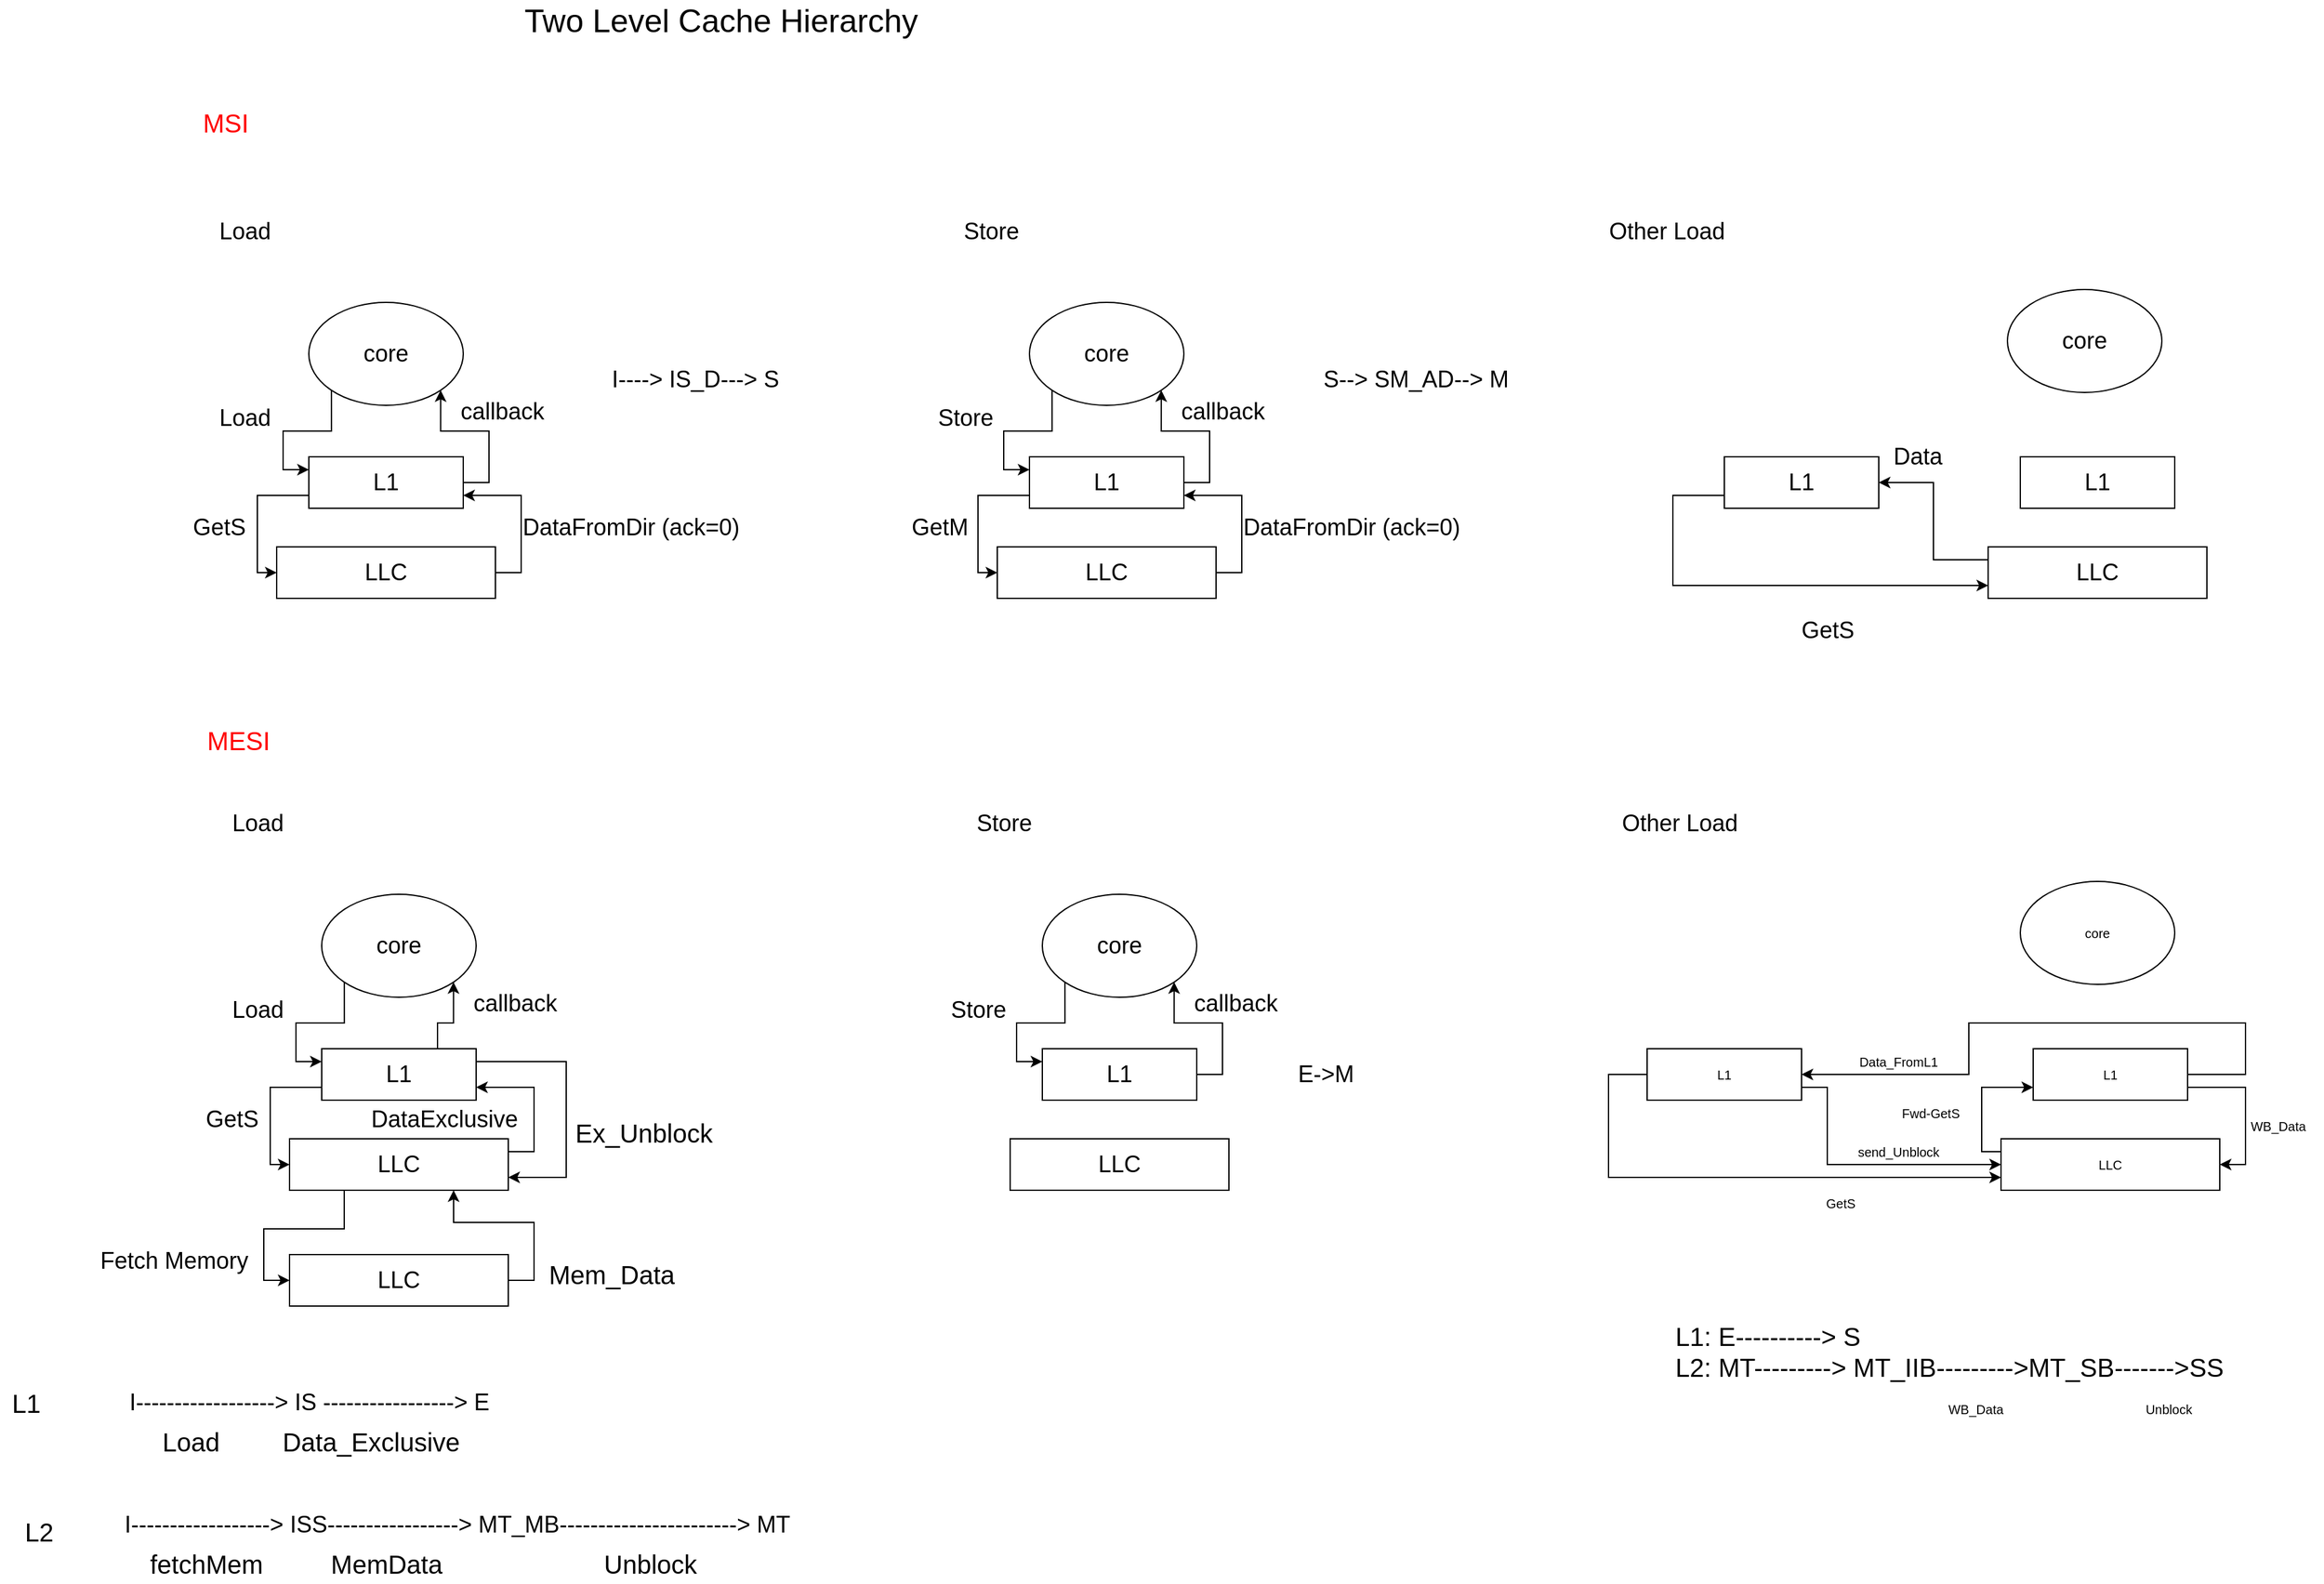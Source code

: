 <mxfile version="15.7.4" type="github">
  <diagram id="6G9HCoJTXRIu4c-0Yo63" name="Page-1">
    <mxGraphModel dx="2191" dy="1912" grid="1" gridSize="10" guides="1" tooltips="1" connect="1" arrows="1" fold="1" page="1" pageScale="1" pageWidth="827" pageHeight="1169" math="0" shadow="0">
      <root>
        <mxCell id="0" />
        <mxCell id="1" parent="0" />
        <mxCell id="-TqONQY60ksFpiLHSI3q-1" value="&lt;font style=&quot;font-size: 20px&quot; color=&quot;#ff0000&quot;&gt;MSI&lt;/font&gt;" style="text;html=1;align=center;verticalAlign=middle;resizable=0;points=[];autosize=1;strokeColor=none;fillColor=none;" vertex="1" parent="1">
          <mxGeometry x="-250" y="80" width="50" height="20" as="geometry" />
        </mxCell>
        <mxCell id="-TqONQY60ksFpiLHSI3q-2" value="&lt;font style=&quot;font-size: 25px&quot;&gt;Two Level Cache Hierarchy&lt;/font&gt;" style="text;html=1;align=center;verticalAlign=middle;resizable=0;points=[];autosize=1;strokeColor=none;fillColor=none;" vertex="1" parent="1">
          <mxGeometry width="320" height="20" as="geometry" />
        </mxCell>
        <mxCell id="-TqONQY60ksFpiLHSI3q-8" style="edgeStyle=orthogonalEdgeStyle;rounded=0;orthogonalLoop=1;jettySize=auto;html=1;exitX=0;exitY=0.75;exitDx=0;exitDy=0;entryX=0;entryY=0.5;entryDx=0;entryDy=0;fontSize=18;" edge="1" parent="1" source="-TqONQY60ksFpiLHSI3q-3" target="-TqONQY60ksFpiLHSI3q-5">
          <mxGeometry relative="1" as="geometry">
            <Array as="points">
              <mxPoint x="-200" y="380" />
              <mxPoint x="-200" y="440" />
            </Array>
          </mxGeometry>
        </mxCell>
        <mxCell id="-TqONQY60ksFpiLHSI3q-12" style="edgeStyle=orthogonalEdgeStyle;rounded=0;orthogonalLoop=1;jettySize=auto;html=1;exitX=1;exitY=0.5;exitDx=0;exitDy=0;entryX=1;entryY=1;entryDx=0;entryDy=0;fontSize=18;" edge="1" parent="1" source="-TqONQY60ksFpiLHSI3q-3" target="-TqONQY60ksFpiLHSI3q-4">
          <mxGeometry relative="1" as="geometry" />
        </mxCell>
        <mxCell id="-TqONQY60ksFpiLHSI3q-3" value="L1" style="rounded=0;whiteSpace=wrap;html=1;fontSize=18;" vertex="1" parent="1">
          <mxGeometry x="-160" y="350" width="120" height="40" as="geometry" />
        </mxCell>
        <mxCell id="-TqONQY60ksFpiLHSI3q-6" style="edgeStyle=orthogonalEdgeStyle;rounded=0;orthogonalLoop=1;jettySize=auto;html=1;exitX=0;exitY=1;exitDx=0;exitDy=0;entryX=0;entryY=0.25;entryDx=0;entryDy=0;fontSize=18;" edge="1" parent="1" source="-TqONQY60ksFpiLHSI3q-4" target="-TqONQY60ksFpiLHSI3q-3">
          <mxGeometry relative="1" as="geometry" />
        </mxCell>
        <mxCell id="-TqONQY60ksFpiLHSI3q-4" value="core" style="ellipse;whiteSpace=wrap;html=1;fontSize=18;" vertex="1" parent="1">
          <mxGeometry x="-160" y="230" width="120" height="80" as="geometry" />
        </mxCell>
        <mxCell id="-TqONQY60ksFpiLHSI3q-10" style="edgeStyle=orthogonalEdgeStyle;rounded=0;orthogonalLoop=1;jettySize=auto;html=1;exitX=1;exitY=0.5;exitDx=0;exitDy=0;entryX=1;entryY=0.75;entryDx=0;entryDy=0;fontSize=18;" edge="1" parent="1" source="-TqONQY60ksFpiLHSI3q-5" target="-TqONQY60ksFpiLHSI3q-3">
          <mxGeometry relative="1" as="geometry" />
        </mxCell>
        <mxCell id="-TqONQY60ksFpiLHSI3q-5" value="LLC" style="rounded=0;whiteSpace=wrap;html=1;fontSize=18;" vertex="1" parent="1">
          <mxGeometry x="-185" y="420" width="170" height="40" as="geometry" />
        </mxCell>
        <mxCell id="-TqONQY60ksFpiLHSI3q-7" value="Load" style="text;html=1;align=center;verticalAlign=middle;resizable=0;points=[];autosize=1;strokeColor=none;fillColor=none;fontSize=18;" vertex="1" parent="1">
          <mxGeometry x="-240" y="305" width="60" height="30" as="geometry" />
        </mxCell>
        <mxCell id="-TqONQY60ksFpiLHSI3q-9" value="GetS" style="text;html=1;align=center;verticalAlign=middle;resizable=0;points=[];autosize=1;strokeColor=none;fillColor=none;fontSize=18;" vertex="1" parent="1">
          <mxGeometry x="-260" y="390" width="60" height="30" as="geometry" />
        </mxCell>
        <mxCell id="-TqONQY60ksFpiLHSI3q-11" value="DataFromDir (ack=0)" style="text;html=1;align=center;verticalAlign=middle;resizable=0;points=[];autosize=1;strokeColor=none;fillColor=none;fontSize=18;" vertex="1" parent="1">
          <mxGeometry y="390" width="180" height="30" as="geometry" />
        </mxCell>
        <mxCell id="-TqONQY60ksFpiLHSI3q-13" value="callback" style="text;html=1;align=center;verticalAlign=middle;resizable=0;points=[];autosize=1;strokeColor=none;fillColor=none;fontSize=18;" vertex="1" parent="1">
          <mxGeometry x="-50" y="300" width="80" height="30" as="geometry" />
        </mxCell>
        <mxCell id="-TqONQY60ksFpiLHSI3q-15" value="I----&amp;gt; IS_D---&amp;gt; S" style="text;html=1;align=center;verticalAlign=middle;resizable=0;points=[];autosize=1;strokeColor=none;fillColor=none;fontSize=18;" vertex="1" parent="1">
          <mxGeometry x="65" y="275" width="150" height="30" as="geometry" />
        </mxCell>
        <mxCell id="-TqONQY60ksFpiLHSI3q-16" style="edgeStyle=orthogonalEdgeStyle;rounded=0;orthogonalLoop=1;jettySize=auto;html=1;exitX=0;exitY=0.75;exitDx=0;exitDy=0;entryX=0;entryY=0.5;entryDx=0;entryDy=0;fontSize=18;" edge="1" parent="1" source="-TqONQY60ksFpiLHSI3q-18" target="-TqONQY60ksFpiLHSI3q-22">
          <mxGeometry relative="1" as="geometry">
            <Array as="points">
              <mxPoint x="360" y="380" />
              <mxPoint x="360" y="440" />
            </Array>
          </mxGeometry>
        </mxCell>
        <mxCell id="-TqONQY60ksFpiLHSI3q-17" style="edgeStyle=orthogonalEdgeStyle;rounded=0;orthogonalLoop=1;jettySize=auto;html=1;exitX=1;exitY=0.5;exitDx=0;exitDy=0;entryX=1;entryY=1;entryDx=0;entryDy=0;fontSize=18;" edge="1" parent="1" source="-TqONQY60ksFpiLHSI3q-18" target="-TqONQY60ksFpiLHSI3q-20">
          <mxGeometry relative="1" as="geometry" />
        </mxCell>
        <mxCell id="-TqONQY60ksFpiLHSI3q-18" value="L1" style="rounded=0;whiteSpace=wrap;html=1;fontSize=18;" vertex="1" parent="1">
          <mxGeometry x="400" y="350" width="120" height="40" as="geometry" />
        </mxCell>
        <mxCell id="-TqONQY60ksFpiLHSI3q-19" style="edgeStyle=orthogonalEdgeStyle;rounded=0;orthogonalLoop=1;jettySize=auto;html=1;exitX=0;exitY=1;exitDx=0;exitDy=0;entryX=0;entryY=0.25;entryDx=0;entryDy=0;fontSize=18;" edge="1" parent="1" source="-TqONQY60ksFpiLHSI3q-20" target="-TqONQY60ksFpiLHSI3q-18">
          <mxGeometry relative="1" as="geometry" />
        </mxCell>
        <mxCell id="-TqONQY60ksFpiLHSI3q-20" value="core" style="ellipse;whiteSpace=wrap;html=1;fontSize=18;" vertex="1" parent="1">
          <mxGeometry x="400" y="230" width="120" height="80" as="geometry" />
        </mxCell>
        <mxCell id="-TqONQY60ksFpiLHSI3q-21" style="edgeStyle=orthogonalEdgeStyle;rounded=0;orthogonalLoop=1;jettySize=auto;html=1;exitX=1;exitY=0.5;exitDx=0;exitDy=0;entryX=1;entryY=0.75;entryDx=0;entryDy=0;fontSize=18;" edge="1" parent="1" source="-TqONQY60ksFpiLHSI3q-22" target="-TqONQY60ksFpiLHSI3q-18">
          <mxGeometry relative="1" as="geometry" />
        </mxCell>
        <mxCell id="-TqONQY60ksFpiLHSI3q-22" value="LLC" style="rounded=0;whiteSpace=wrap;html=1;fontSize=18;" vertex="1" parent="1">
          <mxGeometry x="375" y="420" width="170" height="40" as="geometry" />
        </mxCell>
        <mxCell id="-TqONQY60ksFpiLHSI3q-23" value="Store" style="text;html=1;align=center;verticalAlign=middle;resizable=0;points=[];autosize=1;strokeColor=none;fillColor=none;fontSize=18;" vertex="1" parent="1">
          <mxGeometry x="320" y="305" width="60" height="30" as="geometry" />
        </mxCell>
        <mxCell id="-TqONQY60ksFpiLHSI3q-24" value="GetM" style="text;html=1;align=center;verticalAlign=middle;resizable=0;points=[];autosize=1;strokeColor=none;fillColor=none;fontSize=18;" vertex="1" parent="1">
          <mxGeometry x="300" y="390" width="60" height="30" as="geometry" />
        </mxCell>
        <mxCell id="-TqONQY60ksFpiLHSI3q-25" value="DataFromDir (ack=0)" style="text;html=1;align=center;verticalAlign=middle;resizable=0;points=[];autosize=1;strokeColor=none;fillColor=none;fontSize=18;" vertex="1" parent="1">
          <mxGeometry x="560" y="390" width="180" height="30" as="geometry" />
        </mxCell>
        <mxCell id="-TqONQY60ksFpiLHSI3q-26" value="callback" style="text;html=1;align=center;verticalAlign=middle;resizable=0;points=[];autosize=1;strokeColor=none;fillColor=none;fontSize=18;" vertex="1" parent="1">
          <mxGeometry x="510" y="300" width="80" height="30" as="geometry" />
        </mxCell>
        <mxCell id="-TqONQY60ksFpiLHSI3q-27" value="S--&amp;gt; SM_AD--&amp;gt; M" style="text;html=1;align=center;verticalAlign=middle;resizable=0;points=[];autosize=1;strokeColor=none;fillColor=none;fontSize=18;" vertex="1" parent="1">
          <mxGeometry x="620" y="275" width="160" height="30" as="geometry" />
        </mxCell>
        <mxCell id="-TqONQY60ksFpiLHSI3q-28" value="Load" style="text;html=1;align=center;verticalAlign=middle;resizable=0;points=[];autosize=1;strokeColor=none;fillColor=none;fontSize=18;" vertex="1" parent="1">
          <mxGeometry x="-240" y="160" width="60" height="30" as="geometry" />
        </mxCell>
        <mxCell id="-TqONQY60ksFpiLHSI3q-29" value="Store" style="text;html=1;align=center;verticalAlign=middle;resizable=0;points=[];autosize=1;strokeColor=none;fillColor=none;fontSize=18;" vertex="1" parent="1">
          <mxGeometry x="340" y="160" width="60" height="30" as="geometry" />
        </mxCell>
        <mxCell id="-TqONQY60ksFpiLHSI3q-41" style="edgeStyle=orthogonalEdgeStyle;rounded=0;orthogonalLoop=1;jettySize=auto;html=1;exitX=0;exitY=0.75;exitDx=0;exitDy=0;entryX=0;entryY=0.75;entryDx=0;entryDy=0;fontSize=18;" edge="1" parent="1" source="-TqONQY60ksFpiLHSI3q-43" target="-TqONQY60ksFpiLHSI3q-47">
          <mxGeometry relative="1" as="geometry">
            <Array as="points">
              <mxPoint x="900" y="380" />
              <mxPoint x="900" y="450" />
            </Array>
          </mxGeometry>
        </mxCell>
        <mxCell id="-TqONQY60ksFpiLHSI3q-43" value="L1" style="rounded=0;whiteSpace=wrap;html=1;fontSize=18;" vertex="1" parent="1">
          <mxGeometry x="940" y="350" width="120" height="40" as="geometry" />
        </mxCell>
        <mxCell id="-TqONQY60ksFpiLHSI3q-59" style="edgeStyle=orthogonalEdgeStyle;rounded=0;orthogonalLoop=1;jettySize=auto;html=1;exitX=0;exitY=0.25;exitDx=0;exitDy=0;entryX=1;entryY=0.5;entryDx=0;entryDy=0;fontSize=18;" edge="1" parent="1" source="-TqONQY60ksFpiLHSI3q-47" target="-TqONQY60ksFpiLHSI3q-43">
          <mxGeometry relative="1" as="geometry" />
        </mxCell>
        <mxCell id="-TqONQY60ksFpiLHSI3q-47" value="LLC" style="rounded=0;whiteSpace=wrap;html=1;fontSize=18;" vertex="1" parent="1">
          <mxGeometry x="1145" y="420" width="170" height="40" as="geometry" />
        </mxCell>
        <mxCell id="-TqONQY60ksFpiLHSI3q-49" value="GetS" style="text;html=1;align=center;verticalAlign=middle;resizable=0;points=[];autosize=1;strokeColor=none;fillColor=none;fontSize=18;" vertex="1" parent="1">
          <mxGeometry x="990" y="470" width="60" height="30" as="geometry" />
        </mxCell>
        <mxCell id="-TqONQY60ksFpiLHSI3q-53" value="Other Load" style="text;html=1;align=center;verticalAlign=middle;resizable=0;points=[];autosize=1;strokeColor=none;fillColor=none;fontSize=18;" vertex="1" parent="1">
          <mxGeometry x="840" y="160" width="110" height="30" as="geometry" />
        </mxCell>
        <mxCell id="-TqONQY60ksFpiLHSI3q-54" value="core" style="ellipse;whiteSpace=wrap;html=1;fontSize=18;" vertex="1" parent="1">
          <mxGeometry x="1160" y="220" width="120" height="80" as="geometry" />
        </mxCell>
        <mxCell id="-TqONQY60ksFpiLHSI3q-55" value="L1" style="rounded=0;whiteSpace=wrap;html=1;fontSize=18;" vertex="1" parent="1">
          <mxGeometry x="1170" y="350" width="120" height="40" as="geometry" />
        </mxCell>
        <mxCell id="-TqONQY60ksFpiLHSI3q-60" value="Data" style="text;html=1;align=center;verticalAlign=middle;resizable=0;points=[];autosize=1;strokeColor=none;fillColor=none;fontSize=18;" vertex="1" parent="1">
          <mxGeometry x="1065" y="335" width="50" height="30" as="geometry" />
        </mxCell>
        <mxCell id="-TqONQY60ksFpiLHSI3q-61" value="&lt;font style=&quot;font-size: 20px&quot; color=&quot;#ff0000&quot;&gt;MESI&lt;/font&gt;" style="text;html=1;align=center;verticalAlign=middle;resizable=0;points=[];autosize=1;strokeColor=none;fillColor=none;" vertex="1" parent="1">
          <mxGeometry x="-245" y="560" width="60" height="20" as="geometry" />
        </mxCell>
        <mxCell id="-TqONQY60ksFpiLHSI3q-62" style="edgeStyle=orthogonalEdgeStyle;rounded=0;orthogonalLoop=1;jettySize=auto;html=1;exitX=0;exitY=0.75;exitDx=0;exitDy=0;entryX=0;entryY=0.5;entryDx=0;entryDy=0;fontSize=18;" edge="1" parent="1" source="-TqONQY60ksFpiLHSI3q-64" target="-TqONQY60ksFpiLHSI3q-68">
          <mxGeometry relative="1" as="geometry">
            <Array as="points">
              <mxPoint x="-190" y="840" />
              <mxPoint x="-190" y="900" />
            </Array>
          </mxGeometry>
        </mxCell>
        <mxCell id="-TqONQY60ksFpiLHSI3q-63" style="edgeStyle=orthogonalEdgeStyle;rounded=0;orthogonalLoop=1;jettySize=auto;html=1;exitX=0.75;exitY=0;exitDx=0;exitDy=0;entryX=1;entryY=1;entryDx=0;entryDy=0;fontSize=18;" edge="1" parent="1" source="-TqONQY60ksFpiLHSI3q-64" target="-TqONQY60ksFpiLHSI3q-66">
          <mxGeometry relative="1" as="geometry" />
        </mxCell>
        <mxCell id="-TqONQY60ksFpiLHSI3q-104" style="edgeStyle=orthogonalEdgeStyle;rounded=0;orthogonalLoop=1;jettySize=auto;html=1;entryX=1;entryY=0.75;entryDx=0;entryDy=0;fontSize=20;fontColor=#000000;" edge="1" parent="1" target="-TqONQY60ksFpiLHSI3q-68">
          <mxGeometry relative="1" as="geometry">
            <mxPoint x="-30" y="820" as="sourcePoint" />
            <Array as="points">
              <mxPoint x="-30" y="820" />
              <mxPoint x="40" y="820" />
              <mxPoint x="40" y="910" />
            </Array>
          </mxGeometry>
        </mxCell>
        <mxCell id="-TqONQY60ksFpiLHSI3q-64" value="L1" style="rounded=0;whiteSpace=wrap;html=1;fontSize=18;" vertex="1" parent="1">
          <mxGeometry x="-150" y="810" width="120" height="40" as="geometry" />
        </mxCell>
        <mxCell id="-TqONQY60ksFpiLHSI3q-65" style="edgeStyle=orthogonalEdgeStyle;rounded=0;orthogonalLoop=1;jettySize=auto;html=1;exitX=0;exitY=1;exitDx=0;exitDy=0;entryX=0;entryY=0.25;entryDx=0;entryDy=0;fontSize=18;" edge="1" parent="1" source="-TqONQY60ksFpiLHSI3q-66" target="-TqONQY60ksFpiLHSI3q-64">
          <mxGeometry relative="1" as="geometry" />
        </mxCell>
        <mxCell id="-TqONQY60ksFpiLHSI3q-66" value="core" style="ellipse;whiteSpace=wrap;html=1;fontSize=18;" vertex="1" parent="1">
          <mxGeometry x="-150" y="690" width="120" height="80" as="geometry" />
        </mxCell>
        <mxCell id="-TqONQY60ksFpiLHSI3q-67" style="edgeStyle=orthogonalEdgeStyle;rounded=0;orthogonalLoop=1;jettySize=auto;html=1;exitX=1;exitY=0.25;exitDx=0;exitDy=0;entryX=1;entryY=0.75;entryDx=0;entryDy=0;fontSize=18;" edge="1" parent="1" source="-TqONQY60ksFpiLHSI3q-68" target="-TqONQY60ksFpiLHSI3q-64">
          <mxGeometry relative="1" as="geometry" />
        </mxCell>
        <mxCell id="-TqONQY60ksFpiLHSI3q-98" style="edgeStyle=orthogonalEdgeStyle;rounded=0;orthogonalLoop=1;jettySize=auto;html=1;exitX=0.25;exitY=1;exitDx=0;exitDy=0;entryX=0;entryY=0.5;entryDx=0;entryDy=0;fontSize=20;fontColor=#FF0000;" edge="1" parent="1" source="-TqONQY60ksFpiLHSI3q-68" target="-TqONQY60ksFpiLHSI3q-97">
          <mxGeometry relative="1" as="geometry">
            <Array as="points">
              <mxPoint x="-132" y="950" />
              <mxPoint x="-195" y="950" />
              <mxPoint x="-195" y="990" />
            </Array>
          </mxGeometry>
        </mxCell>
        <mxCell id="-TqONQY60ksFpiLHSI3q-68" value="LLC" style="rounded=0;whiteSpace=wrap;html=1;fontSize=18;" vertex="1" parent="1">
          <mxGeometry x="-175" y="880" width="170" height="40" as="geometry" />
        </mxCell>
        <mxCell id="-TqONQY60ksFpiLHSI3q-69" value="Load" style="text;html=1;align=center;verticalAlign=middle;resizable=0;points=[];autosize=1;strokeColor=none;fillColor=none;fontSize=18;" vertex="1" parent="1">
          <mxGeometry x="-230" y="765" width="60" height="30" as="geometry" />
        </mxCell>
        <mxCell id="-TqONQY60ksFpiLHSI3q-70" value="GetS" style="text;html=1;align=center;verticalAlign=middle;resizable=0;points=[];autosize=1;strokeColor=none;fillColor=none;fontSize=18;" vertex="1" parent="1">
          <mxGeometry x="-250" y="850" width="60" height="30" as="geometry" />
        </mxCell>
        <mxCell id="-TqONQY60ksFpiLHSI3q-71" value="DataExclusive" style="text;html=1;align=center;verticalAlign=middle;resizable=0;points=[];autosize=1;strokeColor=none;fillColor=none;fontSize=18;" vertex="1" parent="1">
          <mxGeometry x="-120" y="850" width="130" height="30" as="geometry" />
        </mxCell>
        <mxCell id="-TqONQY60ksFpiLHSI3q-72" value="callback" style="text;html=1;align=center;verticalAlign=middle;resizable=0;points=[];autosize=1;strokeColor=none;fillColor=none;fontSize=18;" vertex="1" parent="1">
          <mxGeometry x="-40" y="760" width="80" height="30" as="geometry" />
        </mxCell>
        <mxCell id="-TqONQY60ksFpiLHSI3q-73" value="I------------------&amp;gt; ISS-----------------&amp;gt; MT_MB-----------------------&amp;gt; MT" style="text;html=1;align=center;verticalAlign=middle;resizable=0;points=[];autosize=1;strokeColor=none;fillColor=none;fontSize=18;" vertex="1" parent="1">
          <mxGeometry x="-310" y="1165" width="530" height="30" as="geometry" />
        </mxCell>
        <mxCell id="-TqONQY60ksFpiLHSI3q-75" style="edgeStyle=orthogonalEdgeStyle;rounded=0;orthogonalLoop=1;jettySize=auto;html=1;exitX=1;exitY=0.5;exitDx=0;exitDy=0;entryX=1;entryY=1;entryDx=0;entryDy=0;fontSize=18;" edge="1" parent="1" source="-TqONQY60ksFpiLHSI3q-76" target="-TqONQY60ksFpiLHSI3q-78">
          <mxGeometry relative="1" as="geometry" />
        </mxCell>
        <mxCell id="-TqONQY60ksFpiLHSI3q-76" value="L1" style="rounded=0;whiteSpace=wrap;html=1;fontSize=18;" vertex="1" parent="1">
          <mxGeometry x="410" y="810" width="120" height="40" as="geometry" />
        </mxCell>
        <mxCell id="-TqONQY60ksFpiLHSI3q-77" style="edgeStyle=orthogonalEdgeStyle;rounded=0;orthogonalLoop=1;jettySize=auto;html=1;exitX=0;exitY=1;exitDx=0;exitDy=0;entryX=0;entryY=0.25;entryDx=0;entryDy=0;fontSize=18;" edge="1" parent="1" source="-TqONQY60ksFpiLHSI3q-78" target="-TqONQY60ksFpiLHSI3q-76">
          <mxGeometry relative="1" as="geometry" />
        </mxCell>
        <mxCell id="-TqONQY60ksFpiLHSI3q-78" value="core" style="ellipse;whiteSpace=wrap;html=1;fontSize=18;" vertex="1" parent="1">
          <mxGeometry x="410" y="690" width="120" height="80" as="geometry" />
        </mxCell>
        <mxCell id="-TqONQY60ksFpiLHSI3q-80" value="LLC" style="rounded=0;whiteSpace=wrap;html=1;fontSize=18;" vertex="1" parent="1">
          <mxGeometry x="385" y="880" width="170" height="40" as="geometry" />
        </mxCell>
        <mxCell id="-TqONQY60ksFpiLHSI3q-81" value="Store" style="text;html=1;align=center;verticalAlign=middle;resizable=0;points=[];autosize=1;strokeColor=none;fillColor=none;fontSize=18;" vertex="1" parent="1">
          <mxGeometry x="330" y="765" width="60" height="30" as="geometry" />
        </mxCell>
        <mxCell id="-TqONQY60ksFpiLHSI3q-84" value="callback" style="text;html=1;align=center;verticalAlign=middle;resizable=0;points=[];autosize=1;strokeColor=none;fillColor=none;fontSize=18;" vertex="1" parent="1">
          <mxGeometry x="520" y="760" width="80" height="30" as="geometry" />
        </mxCell>
        <mxCell id="-TqONQY60ksFpiLHSI3q-85" value="E-&amp;gt;M" style="text;html=1;align=center;verticalAlign=middle;resizable=0;points=[];autosize=1;strokeColor=none;fillColor=none;fontSize=18;" vertex="1" parent="1">
          <mxGeometry x="600" y="815" width="60" height="30" as="geometry" />
        </mxCell>
        <mxCell id="-TqONQY60ksFpiLHSI3q-86" value="Load" style="text;html=1;align=center;verticalAlign=middle;resizable=0;points=[];autosize=1;strokeColor=none;fillColor=none;fontSize=18;" vertex="1" parent="1">
          <mxGeometry x="-230" y="620" width="60" height="30" as="geometry" />
        </mxCell>
        <mxCell id="-TqONQY60ksFpiLHSI3q-87" value="Store" style="text;html=1;align=center;verticalAlign=middle;resizable=0;points=[];autosize=1;strokeColor=none;fillColor=none;fontSize=18;" vertex="1" parent="1">
          <mxGeometry x="350" y="620" width="60" height="30" as="geometry" />
        </mxCell>
        <mxCell id="-TqONQY60ksFpiLHSI3q-88" style="edgeStyle=orthogonalEdgeStyle;rounded=0;orthogonalLoop=1;jettySize=auto;html=1;exitX=0;exitY=0.5;exitDx=0;exitDy=0;entryX=0;entryY=0.75;entryDx=0;entryDy=0;fontSize=10;" edge="1" parent="1" source="-TqONQY60ksFpiLHSI3q-89" target="-TqONQY60ksFpiLHSI3q-91">
          <mxGeometry relative="1" as="geometry">
            <Array as="points">
              <mxPoint x="850" y="830" />
              <mxPoint x="850" y="910" />
            </Array>
          </mxGeometry>
        </mxCell>
        <mxCell id="-TqONQY60ksFpiLHSI3q-120" style="edgeStyle=orthogonalEdgeStyle;rounded=0;orthogonalLoop=1;jettySize=auto;html=1;exitX=1;exitY=0.75;exitDx=0;exitDy=0;entryX=0;entryY=0.5;entryDx=0;entryDy=0;fontSize=10;fontColor=#000000;" edge="1" parent="1" source="-TqONQY60ksFpiLHSI3q-89" target="-TqONQY60ksFpiLHSI3q-91">
          <mxGeometry relative="1" as="geometry">
            <Array as="points">
              <mxPoint x="1020" y="840" />
              <mxPoint x="1020" y="900" />
            </Array>
          </mxGeometry>
        </mxCell>
        <mxCell id="-TqONQY60ksFpiLHSI3q-89" value="L1" style="rounded=0;whiteSpace=wrap;html=1;fontSize=10;" vertex="1" parent="1">
          <mxGeometry x="880" y="810" width="120" height="40" as="geometry" />
        </mxCell>
        <mxCell id="-TqONQY60ksFpiLHSI3q-115" style="edgeStyle=orthogonalEdgeStyle;rounded=0;orthogonalLoop=1;jettySize=auto;html=1;exitX=0;exitY=0.25;exitDx=0;exitDy=0;entryX=0;entryY=0.75;entryDx=0;entryDy=0;fontSize=10;fontColor=#000000;" edge="1" parent="1" source="-TqONQY60ksFpiLHSI3q-91" target="-TqONQY60ksFpiLHSI3q-95">
          <mxGeometry relative="1" as="geometry">
            <Array as="points">
              <mxPoint x="1140" y="890" />
              <mxPoint x="1140" y="840" />
            </Array>
          </mxGeometry>
        </mxCell>
        <mxCell id="-TqONQY60ksFpiLHSI3q-91" value="LLC" style="rounded=0;whiteSpace=wrap;html=1;fontSize=10;" vertex="1" parent="1">
          <mxGeometry x="1155" y="880" width="170" height="40" as="geometry" />
        </mxCell>
        <mxCell id="-TqONQY60ksFpiLHSI3q-92" value="GetS" style="text;html=1;align=center;verticalAlign=middle;resizable=0;points=[];autosize=1;strokeColor=none;fillColor=none;fontSize=10;" vertex="1" parent="1">
          <mxGeometry x="1010" y="920" width="40" height="20" as="geometry" />
        </mxCell>
        <mxCell id="-TqONQY60ksFpiLHSI3q-93" value="Other Load" style="text;html=1;align=center;verticalAlign=middle;resizable=0;points=[];autosize=1;strokeColor=none;fillColor=none;fontSize=18;" vertex="1" parent="1">
          <mxGeometry x="850" y="620" width="110" height="30" as="geometry" />
        </mxCell>
        <mxCell id="-TqONQY60ksFpiLHSI3q-94" value="core" style="ellipse;whiteSpace=wrap;html=1;fontSize=10;" vertex="1" parent="1">
          <mxGeometry x="1170" y="680" width="120" height="80" as="geometry" />
        </mxCell>
        <mxCell id="-TqONQY60ksFpiLHSI3q-117" style="edgeStyle=orthogonalEdgeStyle;rounded=0;orthogonalLoop=1;jettySize=auto;html=1;exitX=1;exitY=0.5;exitDx=0;exitDy=0;entryX=1;entryY=0.5;entryDx=0;entryDy=0;fontSize=10;fontColor=#000000;entryPerimeter=0;" edge="1" parent="1" source="-TqONQY60ksFpiLHSI3q-95" target="-TqONQY60ksFpiLHSI3q-89">
          <mxGeometry relative="1" as="geometry">
            <mxPoint x="1305" y="830" as="sourcePoint" />
            <mxPoint x="1075" y="830" as="targetPoint" />
            <Array as="points">
              <mxPoint x="1345" y="830" />
              <mxPoint x="1345" y="790" />
              <mxPoint x="1130" y="790" />
              <mxPoint x="1130" y="830" />
            </Array>
          </mxGeometry>
        </mxCell>
        <mxCell id="-TqONQY60ksFpiLHSI3q-118" style="edgeStyle=orthogonalEdgeStyle;rounded=0;orthogonalLoop=1;jettySize=auto;html=1;entryX=1;entryY=0.5;entryDx=0;entryDy=0;fontSize=10;fontColor=#000000;exitX=1;exitY=0.75;exitDx=0;exitDy=0;" edge="1" parent="1" source="-TqONQY60ksFpiLHSI3q-95" target="-TqONQY60ksFpiLHSI3q-91">
          <mxGeometry relative="1" as="geometry">
            <mxPoint x="1430" y="890" as="sourcePoint" />
          </mxGeometry>
        </mxCell>
        <mxCell id="-TqONQY60ksFpiLHSI3q-95" value="L1" style="rounded=0;whiteSpace=wrap;html=1;fontSize=10;" vertex="1" parent="1">
          <mxGeometry x="1180" y="810" width="120" height="40" as="geometry" />
        </mxCell>
        <mxCell id="-TqONQY60ksFpiLHSI3q-96" value="Data_FromL1" style="text;html=1;align=center;verticalAlign=middle;resizable=0;points=[];autosize=1;strokeColor=none;fillColor=none;fontSize=10;" vertex="1" parent="1">
          <mxGeometry x="1030" y="810" width="90" height="20" as="geometry" />
        </mxCell>
        <mxCell id="-TqONQY60ksFpiLHSI3q-101" style="edgeStyle=orthogonalEdgeStyle;rounded=0;orthogonalLoop=1;jettySize=auto;html=1;exitX=1;exitY=0.5;exitDx=0;exitDy=0;entryX=0.75;entryY=1;entryDx=0;entryDy=0;fontSize=20;fontColor=#FF0000;" edge="1" parent="1" source="-TqONQY60ksFpiLHSI3q-97" target="-TqONQY60ksFpiLHSI3q-68">
          <mxGeometry relative="1" as="geometry" />
        </mxCell>
        <mxCell id="-TqONQY60ksFpiLHSI3q-97" value="LLC" style="rounded=0;whiteSpace=wrap;html=1;fontSize=18;" vertex="1" parent="1">
          <mxGeometry x="-175" y="970" width="170" height="40" as="geometry" />
        </mxCell>
        <mxCell id="-TqONQY60ksFpiLHSI3q-100" value="Fetch Memory" style="text;html=1;align=center;verticalAlign=middle;resizable=0;points=[];autosize=1;strokeColor=none;fillColor=none;fontSize=18;" vertex="1" parent="1">
          <mxGeometry x="-330" y="960" width="130" height="30" as="geometry" />
        </mxCell>
        <mxCell id="-TqONQY60ksFpiLHSI3q-103" value="&lt;font color=&quot;#000000&quot;&gt;Mem_Data&lt;/font&gt;" style="text;html=1;align=center;verticalAlign=middle;resizable=0;points=[];autosize=1;strokeColor=none;fillColor=none;fontSize=20;fontColor=#FF0000;" vertex="1" parent="1">
          <mxGeometry x="20" y="970" width="110" height="30" as="geometry" />
        </mxCell>
        <mxCell id="-TqONQY60ksFpiLHSI3q-105" value="Ex_Unblock" style="text;html=1;align=center;verticalAlign=middle;resizable=0;points=[];autosize=1;strokeColor=none;fillColor=none;fontSize=20;fontColor=#000000;" vertex="1" parent="1">
          <mxGeometry x="40" y="860" width="120" height="30" as="geometry" />
        </mxCell>
        <mxCell id="-TqONQY60ksFpiLHSI3q-106" value="fetchMem" style="text;html=1;align=center;verticalAlign=middle;resizable=0;points=[];autosize=1;strokeColor=none;fillColor=none;fontSize=20;fontColor=#000000;" vertex="1" parent="1">
          <mxGeometry x="-290" y="1195" width="100" height="30" as="geometry" />
        </mxCell>
        <mxCell id="-TqONQY60ksFpiLHSI3q-107" value="MemData" style="text;html=1;align=center;verticalAlign=middle;resizable=0;points=[];autosize=1;strokeColor=none;fillColor=none;fontSize=20;fontColor=#000000;" vertex="1" parent="1">
          <mxGeometry x="-150" y="1195" width="100" height="30" as="geometry" />
        </mxCell>
        <mxCell id="-TqONQY60ksFpiLHSI3q-108" value="Unblock" style="text;html=1;align=center;verticalAlign=middle;resizable=0;points=[];autosize=1;strokeColor=none;fillColor=none;fontSize=20;fontColor=#000000;" vertex="1" parent="1">
          <mxGeometry x="60" y="1195" width="90" height="30" as="geometry" />
        </mxCell>
        <mxCell id="-TqONQY60ksFpiLHSI3q-109" value="I------------------&amp;gt; IS -----------------&amp;gt; E" style="text;html=1;align=center;verticalAlign=middle;resizable=0;points=[];autosize=1;strokeColor=none;fillColor=none;fontSize=18;" vertex="1" parent="1">
          <mxGeometry x="-310" y="1070" width="300" height="30" as="geometry" />
        </mxCell>
        <mxCell id="-TqONQY60ksFpiLHSI3q-110" value="Load" style="text;html=1;align=center;verticalAlign=middle;resizable=0;points=[];autosize=1;strokeColor=none;fillColor=none;fontSize=20;fontColor=#000000;" vertex="1" parent="1">
          <mxGeometry x="-282.5" y="1100" width="60" height="30" as="geometry" />
        </mxCell>
        <mxCell id="-TqONQY60ksFpiLHSI3q-111" value="Data_Exclusive" style="text;html=1;align=center;verticalAlign=middle;resizable=0;points=[];autosize=1;strokeColor=none;fillColor=none;fontSize=20;fontColor=#000000;" vertex="1" parent="1">
          <mxGeometry x="-187.5" y="1100" width="150" height="30" as="geometry" />
        </mxCell>
        <mxCell id="-TqONQY60ksFpiLHSI3q-113" value="L2" style="text;html=1;align=center;verticalAlign=middle;resizable=0;points=[];autosize=1;strokeColor=none;fillColor=none;fontSize=20;fontColor=#000000;" vertex="1" parent="1">
          <mxGeometry x="-390" y="1170" width="40" height="30" as="geometry" />
        </mxCell>
        <mxCell id="-TqONQY60ksFpiLHSI3q-114" value="L1" style="text;html=1;align=center;verticalAlign=middle;resizable=0;points=[];autosize=1;strokeColor=none;fillColor=none;fontSize=20;fontColor=#000000;" vertex="1" parent="1">
          <mxGeometry x="-400" y="1070" width="40" height="30" as="geometry" />
        </mxCell>
        <mxCell id="-TqONQY60ksFpiLHSI3q-116" value="Fwd-GetS" style="text;html=1;align=center;verticalAlign=middle;resizable=0;points=[];autosize=1;strokeColor=none;fillColor=none;fontSize=10;fontColor=#000000;" vertex="1" parent="1">
          <mxGeometry x="1065" y="850" width="70" height="20" as="geometry" />
        </mxCell>
        <mxCell id="-TqONQY60ksFpiLHSI3q-119" value="L1: E----------&amp;gt; S&lt;br&gt;L2: MT---------&amp;gt; MT_IIB---------&amp;gt;MT_SB-------&amp;gt;SS" style="text;html=1;align=left;verticalAlign=middle;resizable=0;points=[];autosize=1;strokeColor=none;fillColor=none;fontSize=20;fontColor=#000000;" vertex="1" parent="1">
          <mxGeometry x="900" y="1020" width="440" height="50" as="geometry" />
        </mxCell>
        <mxCell id="-TqONQY60ksFpiLHSI3q-121" value="send_Unblock" style="text;html=1;align=center;verticalAlign=middle;resizable=0;points=[];autosize=1;strokeColor=none;fillColor=none;fontSize=10;fontColor=#000000;" vertex="1" parent="1">
          <mxGeometry x="1030" y="880" width="90" height="20" as="geometry" />
        </mxCell>
        <mxCell id="-TqONQY60ksFpiLHSI3q-123" value="WB_Data" style="text;html=1;align=center;verticalAlign=middle;resizable=0;points=[];autosize=1;strokeColor=none;fillColor=none;fontSize=10;fontColor=#000000;" vertex="1" parent="1">
          <mxGeometry x="1100" y="1080" width="70" height="20" as="geometry" />
        </mxCell>
        <mxCell id="-TqONQY60ksFpiLHSI3q-124" value="Unblock" style="text;html=1;align=center;verticalAlign=middle;resizable=0;points=[];autosize=1;strokeColor=none;fillColor=none;fontSize=10;fontColor=#000000;" vertex="1" parent="1">
          <mxGeometry x="1255" y="1080" width="60" height="20" as="geometry" />
        </mxCell>
        <mxCell id="-TqONQY60ksFpiLHSI3q-125" value="WB_Data" style="text;html=1;align=center;verticalAlign=middle;resizable=0;points=[];autosize=1;strokeColor=none;fillColor=none;fontSize=10;fontColor=#000000;" vertex="1" parent="1">
          <mxGeometry x="1335" y="860" width="70" height="20" as="geometry" />
        </mxCell>
      </root>
    </mxGraphModel>
  </diagram>
</mxfile>
